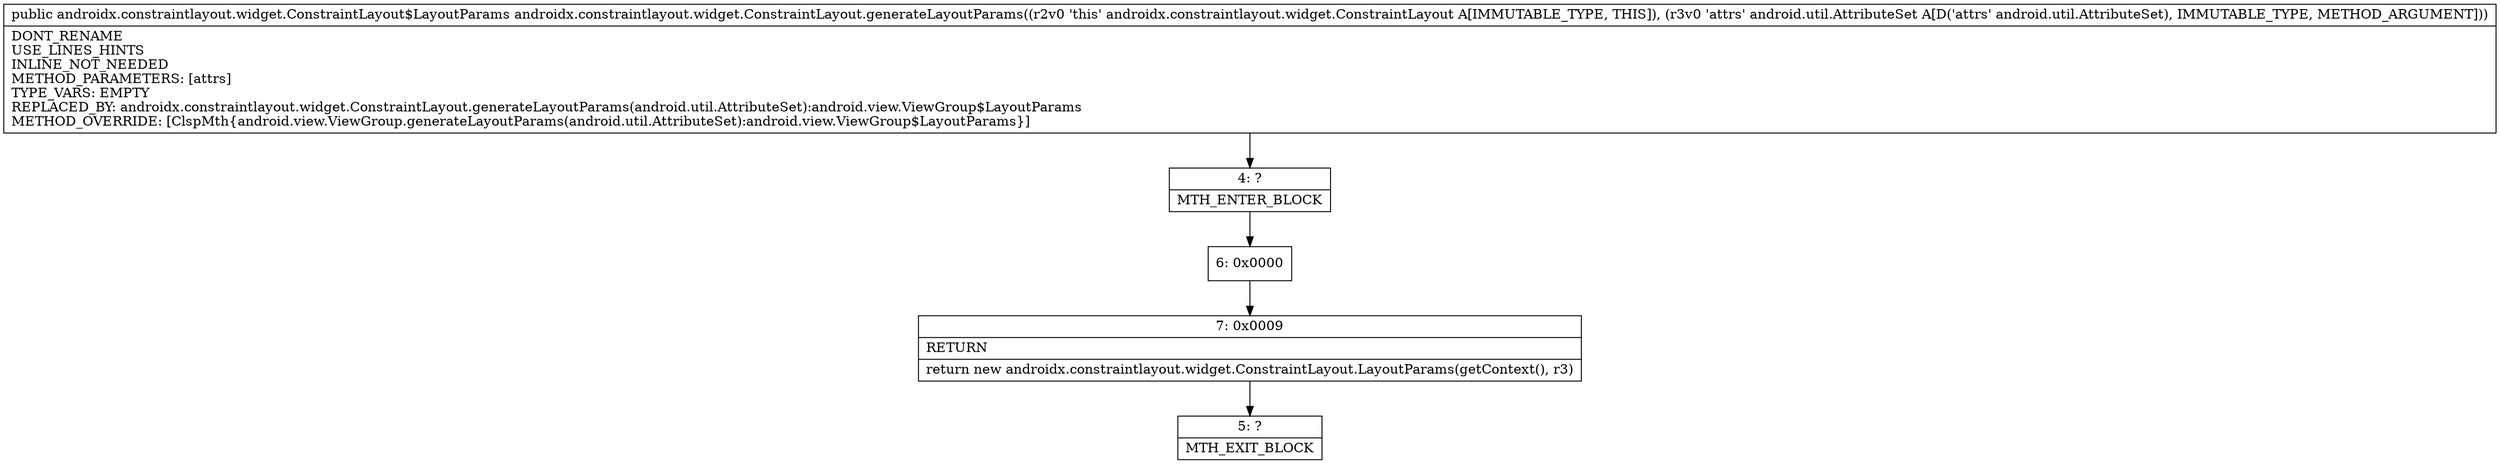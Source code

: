 digraph "CFG forandroidx.constraintlayout.widget.ConstraintLayout.generateLayoutParams(Landroid\/util\/AttributeSet;)Landroidx\/constraintlayout\/widget\/ConstraintLayout$LayoutParams;" {
Node_4 [shape=record,label="{4\:\ ?|MTH_ENTER_BLOCK\l}"];
Node_6 [shape=record,label="{6\:\ 0x0000}"];
Node_7 [shape=record,label="{7\:\ 0x0009|RETURN\l|return new androidx.constraintlayout.widget.ConstraintLayout.LayoutParams(getContext(), r3)\l}"];
Node_5 [shape=record,label="{5\:\ ?|MTH_EXIT_BLOCK\l}"];
MethodNode[shape=record,label="{public androidx.constraintlayout.widget.ConstraintLayout$LayoutParams androidx.constraintlayout.widget.ConstraintLayout.generateLayoutParams((r2v0 'this' androidx.constraintlayout.widget.ConstraintLayout A[IMMUTABLE_TYPE, THIS]), (r3v0 'attrs' android.util.AttributeSet A[D('attrs' android.util.AttributeSet), IMMUTABLE_TYPE, METHOD_ARGUMENT]))  | DONT_RENAME\lUSE_LINES_HINTS\lINLINE_NOT_NEEDED\lMETHOD_PARAMETERS: [attrs]\lTYPE_VARS: EMPTY\lREPLACED_BY: androidx.constraintlayout.widget.ConstraintLayout.generateLayoutParams(android.util.AttributeSet):android.view.ViewGroup$LayoutParams\lMETHOD_OVERRIDE: [ClspMth\{android.view.ViewGroup.generateLayoutParams(android.util.AttributeSet):android.view.ViewGroup$LayoutParams\}]\l}"];
MethodNode -> Node_4;Node_4 -> Node_6;
Node_6 -> Node_7;
Node_7 -> Node_5;
}

